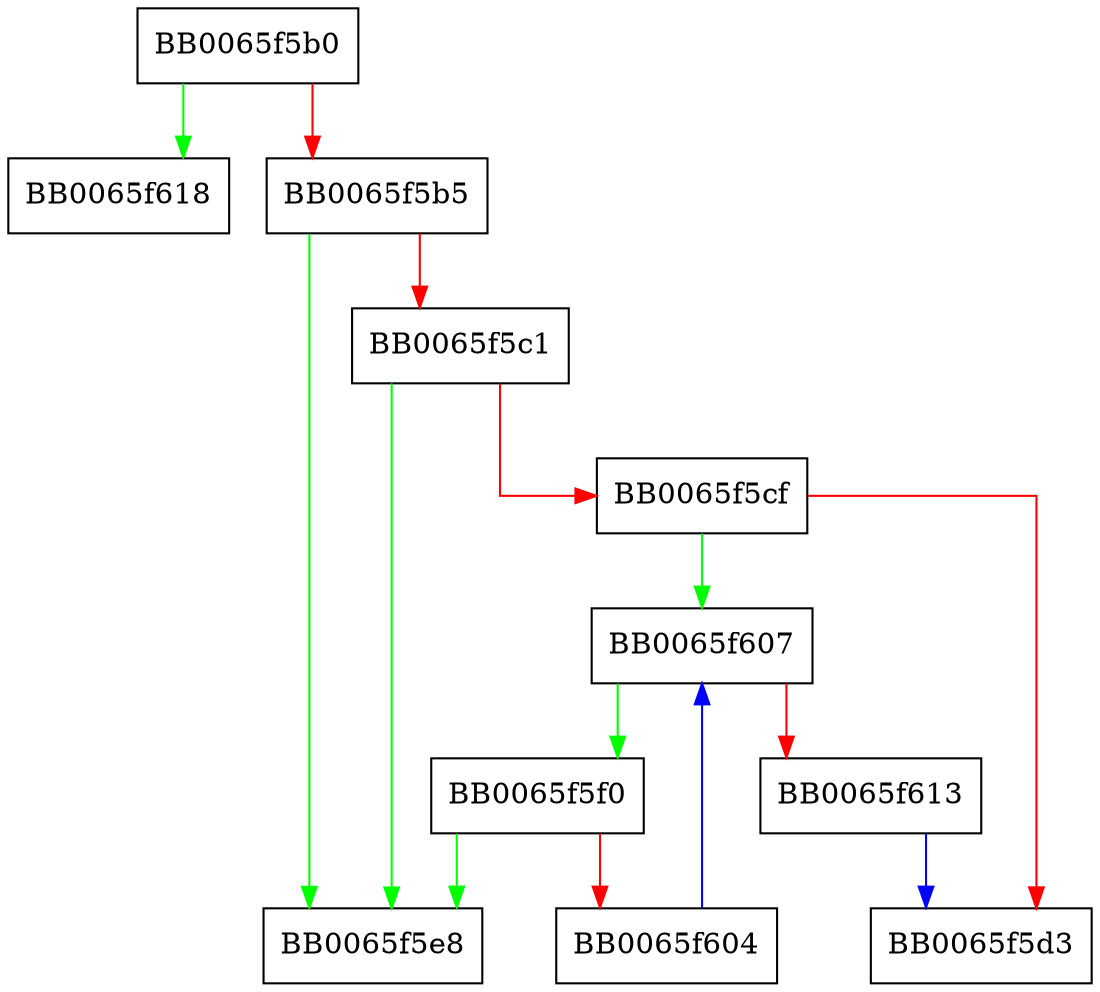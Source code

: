 digraph X509v3_addr_validate_resource_set {
  node [shape="box"];
  graph [splines=ortho];
  BB0065f5b0 -> BB0065f618 [color="green"];
  BB0065f5b0 -> BB0065f5b5 [color="red"];
  BB0065f5b5 -> BB0065f5e8 [color="green"];
  BB0065f5b5 -> BB0065f5c1 [color="red"];
  BB0065f5c1 -> BB0065f5e8 [color="green"];
  BB0065f5c1 -> BB0065f5cf [color="red"];
  BB0065f5cf -> BB0065f607 [color="green"];
  BB0065f5cf -> BB0065f5d3 [color="red"];
  BB0065f5f0 -> BB0065f5e8 [color="green"];
  BB0065f5f0 -> BB0065f604 [color="red"];
  BB0065f604 -> BB0065f607 [color="blue"];
  BB0065f607 -> BB0065f5f0 [color="green"];
  BB0065f607 -> BB0065f613 [color="red"];
  BB0065f613 -> BB0065f5d3 [color="blue"];
}